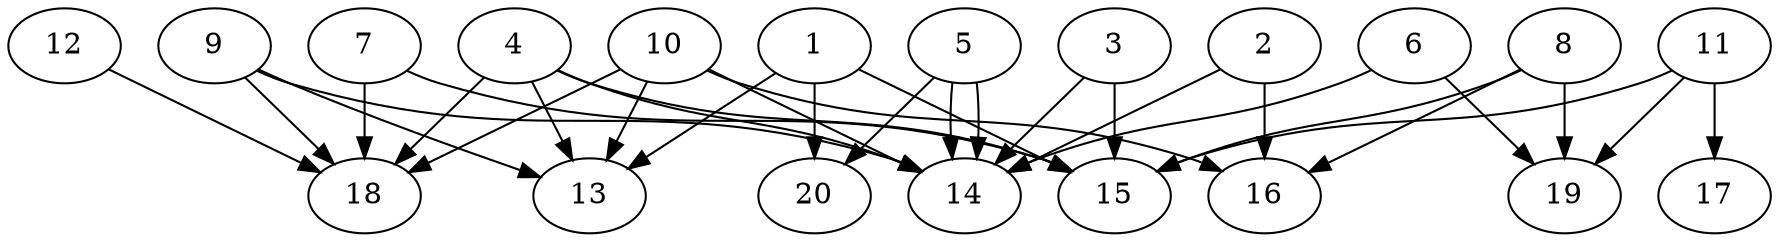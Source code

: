 // DAG automatically generated by daggen at Wed Jul 24 21:20:53 2019
// ./daggen --dot -n 20 --ccr 0.5 --fat 0.8 --regular 0.5 --density 0.7 --mindata 5242880 --maxdata 52428800 
digraph G {
  1 [size="39028736", alpha="0.03", expect_size="19514368"] 
  1 -> 13 [size ="19514368"]
  1 -> 15 [size ="19514368"]
  1 -> 20 [size ="19514368"]
  2 [size="100847616", alpha="0.04", expect_size="50423808"] 
  2 -> 14 [size ="50423808"]
  2 -> 16 [size ="50423808"]
  3 [size="54024192", alpha="0.12", expect_size="27012096"] 
  3 -> 14 [size ="27012096"]
  3 -> 15 [size ="27012096"]
  4 [size="49152000", alpha="0.13", expect_size="24576000"] 
  4 -> 13 [size ="24576000"]
  4 -> 14 [size ="24576000"]
  4 -> 15 [size ="24576000"]
  4 -> 18 [size ="24576000"]
  5 [size="89227264", alpha="0.07", expect_size="44613632"] 
  5 -> 14 [size ="44613632"]
  5 -> 14 [size ="44613632"]
  5 -> 20 [size ="44613632"]
  6 [size="104251392", alpha="0.16", expect_size="52125696"] 
  6 -> 14 [size ="52125696"]
  6 -> 19 [size ="52125696"]
  7 [size="57098240", alpha="0.01", expect_size="28549120"] 
  7 -> 15 [size ="28549120"]
  7 -> 18 [size ="28549120"]
  8 [size="100278272", alpha="0.18", expect_size="50139136"] 
  8 -> 15 [size ="50139136"]
  8 -> 16 [size ="50139136"]
  8 -> 19 [size ="50139136"]
  9 [size="23072768", alpha="0.14", expect_size="11536384"] 
  9 -> 13 [size ="11536384"]
  9 -> 14 [size ="11536384"]
  9 -> 18 [size ="11536384"]
  10 [size="103036928", alpha="0.10", expect_size="51518464"] 
  10 -> 13 [size ="51518464"]
  10 -> 14 [size ="51518464"]
  10 -> 16 [size ="51518464"]
  10 -> 18 [size ="51518464"]
  11 [size="79134720", alpha="0.08", expect_size="39567360"] 
  11 -> 15 [size ="39567360"]
  11 -> 17 [size ="39567360"]
  11 -> 19 [size ="39567360"]
  12 [size="91539456", alpha="0.08", expect_size="45769728"] 
  12 -> 18 [size ="45769728"]
  13 [size="14870528", alpha="0.07", expect_size="7435264"] 
  14 [size="69367808", alpha="0.06", expect_size="34683904"] 
  15 [size="37265408", alpha="0.05", expect_size="18632704"] 
  16 [size="72601600", alpha="0.18", expect_size="36300800"] 
  17 [size="55595008", alpha="0.10", expect_size="27797504"] 
  18 [size="59850752", alpha="0.05", expect_size="29925376"] 
  19 [size="50606080", alpha="0.14", expect_size="25303040"] 
  20 [size="22892544", alpha="0.17", expect_size="11446272"] 
}
